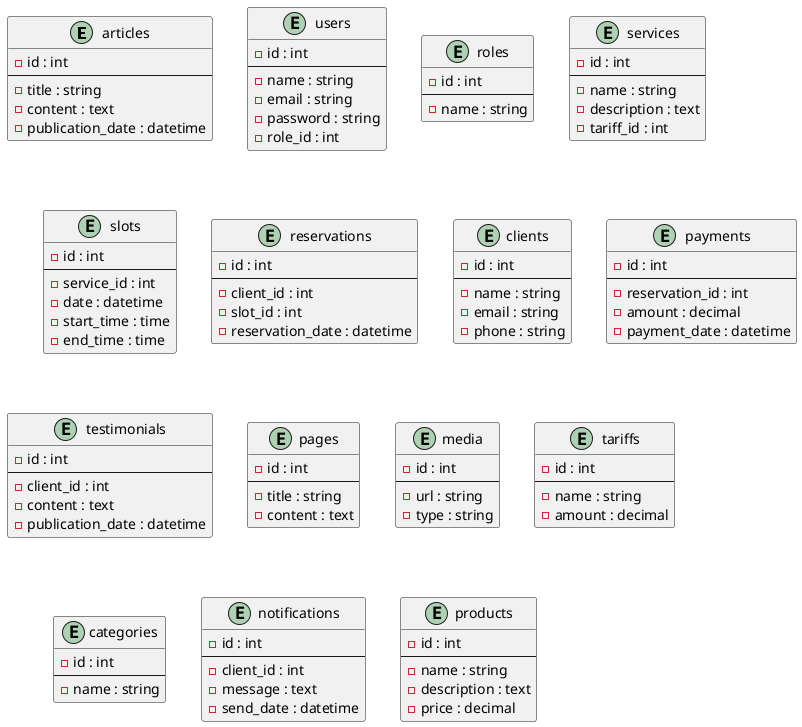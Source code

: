 @startuml
entity articles {
  - id : int
  --
  - title : string
  - content : text
  - publication_date : datetime
}

entity users {
  - id : int
  --
  - name : string
  - email : string
  - password : string
  - role_id : int
}

entity roles {
  - id : int
  --
  - name : string
}

entity services {
  - id : int
  --
  - name : string
  - description : text
  - tariff_id : int
}

entity slots {
  - id : int
  --
  - service_id : int
  - date : datetime
  - start_time : time
  - end_time : time
}

entity reservations {
  - id : int
  --
  - client_id : int
  - slot_id : int
  - reservation_date : datetime
}

entity clients {
  - id : int
  --
  - name : string
  - email : string
  - phone : string
}

entity payments {
  - id : int
  --
  - reservation_id : int
  - amount : decimal
  - payment_date : datetime
}

entity testimonials {
  - id : int
  --
  - client_id : int
  - content : text
  - publication_date : datetime
}

entity pages {
  - id : int
  --
  - title : string
  - content : text
}

entity media {
  - id : int
  --
  - url : string
  - type : string
}

entity tariffs {
  - id : int
  --
  - name : string
  - amount : decimal
}

entity categories {
  - id : int
  --
  - name : string
}

entity notifications {
  - id : int
  --
  - client_id : int
  - message : text
  - send_date : datetime
}

entity products {
  - id : int
  --
  - name : string
  - description : text
  - price : decimal
}
@enduml